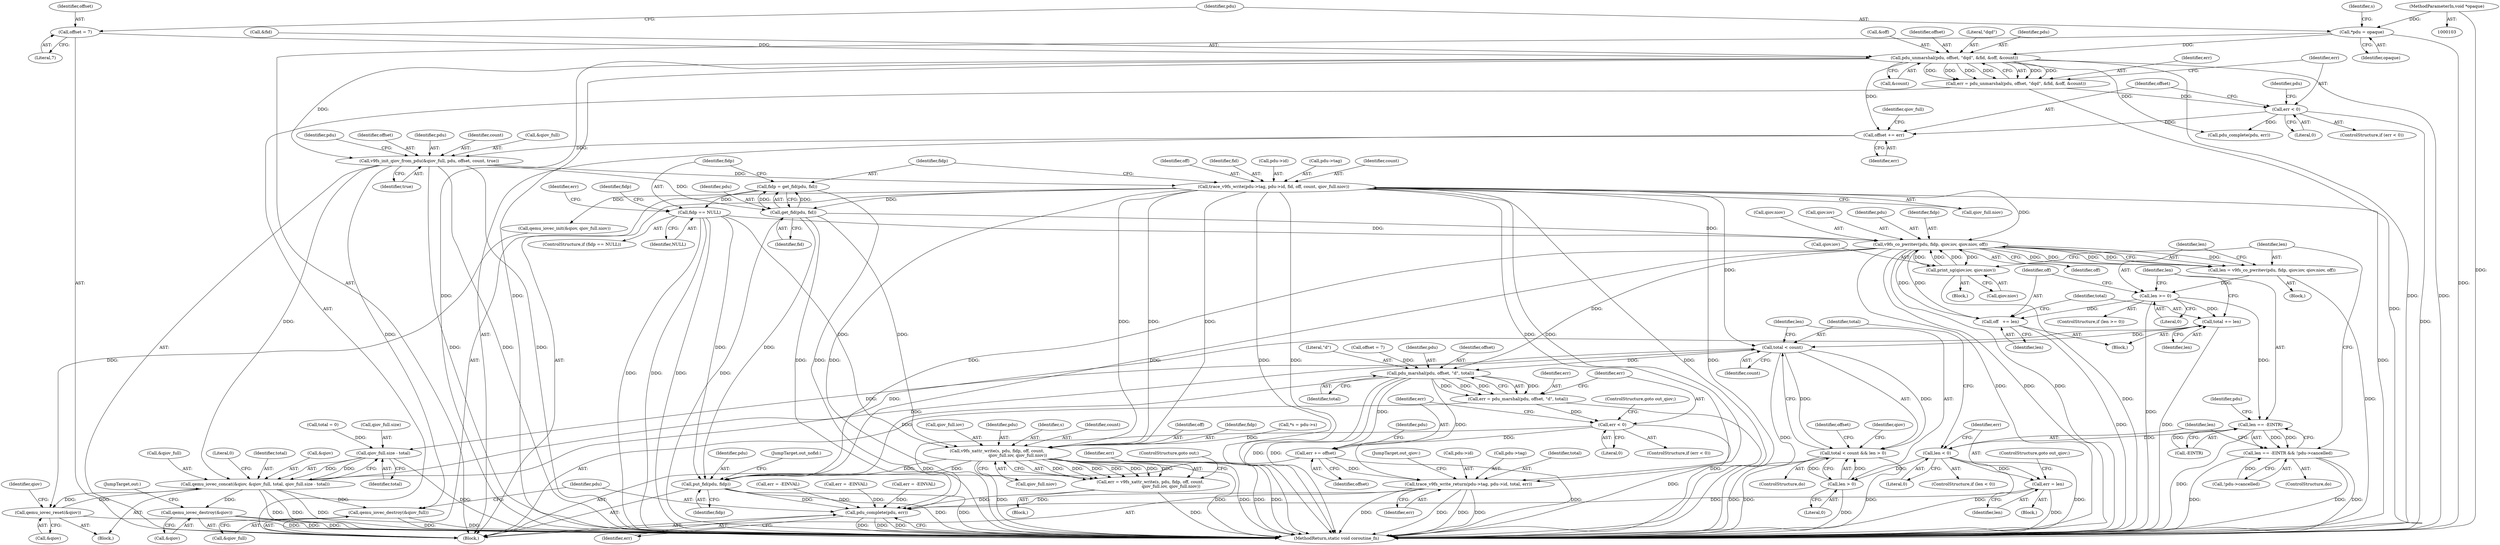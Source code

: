 digraph "0_qemu_fdfcc9aeea1492f4b819a24c94dfb678145b1bf9@pointer" {
"1000179" [label="(Call,fidp = get_fid(pdu, fid))"];
"1000181" [label="(Call,get_fid(pdu, fid))"];
"1000159" [label="(Call,v9fs_init_qiov_from_pdu(&qiov_full, pdu, offset, count, true))"];
"1000137" [label="(Call,pdu_unmarshal(pdu, offset, \"dqd\", &fid, &off, &count))"];
"1000124" [label="(Call,*pdu = opaque)"];
"1000104" [label="(MethodParameterIn,void *opaque)"];
"1000119" [label="(Call,offset = 7)"];
"1000156" [label="(Call,offset += err)"];
"1000148" [label="(Call,err < 0)"];
"1000135" [label="(Call,err = pdu_unmarshal(pdu, offset, \"dqd\", &fid, &off, &count))"];
"1000166" [label="(Call,trace_v9fs_write(pdu->tag, pdu->id, fid, off, count, qiov_full.niov))"];
"1000185" [label="(Call,fidp == NULL)"];
"1000226" [label="(Call,v9fs_xattr_write(s, pdu, fidp, off, count,\n                               qiov_full.iov, qiov_full.niov))"];
"1000224" [label="(Call,err = v9fs_xattr_write(s, pdu, fidp, off, count,\n                               qiov_full.iov, qiov_full.niov))"];
"1000368" [label="(Call,pdu_complete(pdu, err))"];
"1000361" [label="(Call,put_fid(pdu, fidp))"];
"1000282" [label="(Call,v9fs_co_pwritev(pdu, fidp, qiov.iov, qiov.niov, off))"];
"1000271" [label="(Call,print_sg(qiov.iov, qiov.niov))"];
"1000280" [label="(Call,len = v9fs_co_pwritev(pdu, fidp, qiov.iov, qiov.niov, off))"];
"1000293" [label="(Call,len >= 0)"];
"1000297" [label="(Call,off   += len)"];
"1000300" [label="(Call,total += len)"];
"1000322" [label="(Call,total < count)"];
"1000263" [label="(Call,qiov_full.size - total)"];
"1000257" [label="(Call,qemu_iovec_concat(&qiov, &qiov_full, total, qiov_full.size - total))"];
"1000254" [label="(Call,qemu_iovec_reset(&qiov))"];
"1000357" [label="(Call,qemu_iovec_destroy(&qiov))"];
"1000365" [label="(Call,qemu_iovec_destroy(&qiov_full))"];
"1000321" [label="(Call,total < count && len > 0)"];
"1000333" [label="(Call,pdu_marshal(pdu, offset, \"d\", total))"];
"1000331" [label="(Call,err = pdu_marshal(pdu, offset, \"d\", total))"];
"1000339" [label="(Call,err < 0)"];
"1000344" [label="(Call,err += offset)"];
"1000347" [label="(Call,trace_v9fs_write_return(pdu->tag, pdu->id, total, err))"];
"1000304" [label="(Call,len == -EINTR)"];
"1000303" [label="(Call,len == -EINTR && !pdu->cancelled)"];
"1000313" [label="(Call,len < 0)"];
"1000317" [label="(Call,err = len)"];
"1000325" [label="(Call,len > 0)"];
"1000292" [label="(ControlStructure,if (len >= 0))"];
"1000182" [label="(Identifier,pdu)"];
"1000326" [label="(Identifier,len)"];
"1000128" [label="(Call,*s = pdu->s)"];
"1000349" [label="(Identifier,pdu)"];
"1000315" [label="(Literal,0)"];
"1000258" [label="(Call,&qiov)"];
"1000362" [label="(Identifier,pdu)"];
"1000186" [label="(Identifier,fidp)"];
"1000257" [label="(Call,qemu_iovec_concat(&qiov, &qiov_full, total, qiov_full.size - total))"];
"1000232" [label="(Call,qiov_full.iov)"];
"1000314" [label="(Identifier,len)"];
"1000137" [label="(Call,pdu_unmarshal(pdu, offset, \"dqd\", &fid, &off, &count))"];
"1000270" [label="(Block,)"];
"1000301" [label="(Identifier,total)"];
"1000141" [label="(Call,&fid)"];
"1000156" [label="(Call,offset += err)"];
"1000271" [label="(Call,print_sg(qiov.iov, qiov.niov))"];
"1000346" [label="(Identifier,offset)"];
"1000211" [label="(Call,err = -EINVAL)"];
"1000124" [label="(Call,*pdu = opaque)"];
"1000344" [label="(Call,err += offset)"];
"1000162" [label="(Identifier,pdu)"];
"1000304" [label="(Call,len == -EINTR)"];
"1000228" [label="(Identifier,pdu)"];
"1000275" [label="(Call,qiov.niov)"];
"1000241" [label="(Call,err = -EINVAL)"];
"1000115" [label="(Call,total = 0)"];
"1000179" [label="(Call,fidp = get_fid(pdu, fid))"];
"1000306" [label="(Call,-EINTR)"];
"1000176" [label="(Call,qiov_full.niov)"];
"1000170" [label="(Call,pdu->id)"];
"1000313" [label="(Call,len < 0)"];
"1000145" [label="(Call,&count)"];
"1000356" [label="(JumpTarget,out_qiov:)"];
"1000328" [label="(Call,offset = 7)"];
"1000227" [label="(Identifier,s)"];
"1000325" [label="(Call,len > 0)"];
"1000126" [label="(Identifier,opaque)"];
"1000321" [label="(Call,total < count && len > 0)"];
"1000319" [label="(Identifier,len)"];
"1000334" [label="(Identifier,pdu)"];
"1000335" [label="(Identifier,offset)"];
"1000143" [label="(Call,&off)"];
"1000371" [label="(MethodReturn,static void coroutine_fn)"];
"1000167" [label="(Call,pdu->tag)"];
"1000291" [label="(Identifier,off)"];
"1000297" [label="(Call,off   += len)"];
"1000252" [label="(ControlStructure,do)"];
"1000256" [label="(Identifier,qiov)"];
"1000331" [label="(Call,err = pdu_marshal(pdu, offset, \"d\", total))"];
"1000323" [label="(Identifier,total)"];
"1000189" [label="(Call,err = -EINVAL)"];
"1000340" [label="(Identifier,err)"];
"1000120" [label="(Identifier,offset)"];
"1000161" [label="(Identifier,qiov_full)"];
"1000164" [label="(Identifier,count)"];
"1000119" [label="(Call,offset = 7)"];
"1000136" [label="(Identifier,err)"];
"1000160" [label="(Call,&qiov_full)"];
"1000308" [label="(Call,!pdu->cancelled)"];
"1000264" [label="(Call,qiov_full.size)"];
"1000341" [label="(Literal,0)"];
"1000168" [label="(Identifier,pdu)"];
"1000149" [label="(Identifier,err)"];
"1000272" [label="(Call,qiov.iov)"];
"1000226" [label="(Call,v9fs_xattr_write(s, pdu, fidp, off, count,\n                               qiov_full.iov, qiov_full.niov))"];
"1000365" [label="(Call,qemu_iovec_destroy(&qiov_full))"];
"1000263" [label="(Call,qiov_full.size - total)"];
"1000288" [label="(Call,qiov.niov)"];
"1000343" [label="(ControlStructure,goto out_qiov;)"];
"1000260" [label="(Call,&qiov_full)"];
"1000231" [label="(Identifier,count)"];
"1000361" [label="(Call,put_fid(pdu, fidp))"];
"1000310" [label="(Identifier,pdu)"];
"1000351" [label="(Call,pdu->id)"];
"1000318" [label="(Identifier,err)"];
"1000296" [label="(Block,)"];
"1000285" [label="(Call,qiov.iov)"];
"1000279" [label="(Block,)"];
"1000348" [label="(Call,pdu->tag)"];
"1000175" [label="(Identifier,count)"];
"1000370" [label="(Identifier,err)"];
"1000224" [label="(Call,err = v9fs_xattr_write(s, pdu, fidp, off, count,\n                               qiov_full.iov, qiov_full.niov))"];
"1000345" [label="(Identifier,err)"];
"1000281" [label="(Identifier,len)"];
"1000294" [label="(Identifier,len)"];
"1000366" [label="(Call,&qiov_full)"];
"1000360" [label="(JumpTarget,out:)"];
"1000157" [label="(Identifier,offset)"];
"1000303" [label="(Call,len == -EINTR && !pdu->cancelled)"];
"1000104" [label="(MethodParameterIn,void *opaque)"];
"1000305" [label="(Identifier,len)"];
"1000190" [label="(Identifier,err)"];
"1000337" [label="(Identifier,total)"];
"1000148" [label="(Call,err < 0)"];
"1000147" [label="(ControlStructure,if (err < 0))"];
"1000354" [label="(Identifier,total)"];
"1000230" [label="(Identifier,off)"];
"1000299" [label="(Identifier,len)"];
"1000183" [label="(Identifier,fid)"];
"1000320" [label="(ControlStructure,goto out_qiov;)"];
"1000153" [label="(Identifier,pdu)"];
"1000300" [label="(Call,total += len)"];
"1000282" [label="(Call,v9fs_co_pwritev(pdu, fidp, qiov.iov, qiov.niov, off))"];
"1000347" [label="(Call,trace_v9fs_write_return(pdu->tag, pdu->id, total, err))"];
"1000269" [label="(Literal,0)"];
"1000253" [label="(Block,)"];
"1000329" [label="(Identifier,offset)"];
"1000338" [label="(ControlStructure,if (err < 0))"];
"1000358" [label="(Call,&qiov)"];
"1000283" [label="(Identifier,pdu)"];
"1000368" [label="(Call,pdu_complete(pdu, err))"];
"1000280" [label="(Call,len = v9fs_co_pwritev(pdu, fidp, qiov.iov, qiov.niov, off))"];
"1000152" [label="(Call,pdu_complete(pdu, err))"];
"1000174" [label="(Identifier,off)"];
"1000317" [label="(Call,err = len)"];
"1000105" [label="(Block,)"];
"1000150" [label="(Literal,0)"];
"1000336" [label="(Literal,\"d\")"];
"1000259" [label="(Identifier,qiov)"];
"1000158" [label="(Identifier,err)"];
"1000262" [label="(Identifier,total)"];
"1000121" [label="(Literal,7)"];
"1000324" [label="(Identifier,count)"];
"1000369" [label="(Identifier,pdu)"];
"1000364" [label="(JumpTarget,out_nofid:)"];
"1000254" [label="(Call,qemu_iovec_reset(&qiov))"];
"1000278" [label="(ControlStructure,do)"];
"1000327" [label="(Literal,0)"];
"1000139" [label="(Identifier,offset)"];
"1000166" [label="(Call,trace_v9fs_write(pdu->tag, pdu->id, fid, off, count, qiov_full.niov))"];
"1000197" [label="(Identifier,fidp)"];
"1000355" [label="(Identifier,err)"];
"1000316" [label="(Block,)"];
"1000246" [label="(Call,qemu_iovec_init(&qiov, qiov_full.niov))"];
"1000267" [label="(Identifier,total)"];
"1000223" [label="(Block,)"];
"1000332" [label="(Identifier,err)"];
"1000180" [label="(Identifier,fidp)"];
"1000284" [label="(Identifier,fidp)"];
"1000225" [label="(Identifier,err)"];
"1000295" [label="(Literal,0)"];
"1000140" [label="(Literal,\"dqd\")"];
"1000165" [label="(Identifier,true)"];
"1000184" [label="(ControlStructure,if (fidp == NULL))"];
"1000138" [label="(Identifier,pdu)"];
"1000135" [label="(Call,err = pdu_unmarshal(pdu, offset, \"dqd\", &fid, &off, &count))"];
"1000298" [label="(Identifier,off)"];
"1000312" [label="(ControlStructure,if (len < 0))"];
"1000129" [label="(Identifier,s)"];
"1000229" [label="(Identifier,fidp)"];
"1000159" [label="(Call,v9fs_init_qiov_from_pdu(&qiov_full, pdu, offset, count, true))"];
"1000125" [label="(Identifier,pdu)"];
"1000187" [label="(Identifier,NULL)"];
"1000293" [label="(Call,len >= 0)"];
"1000255" [label="(Call,&qiov)"];
"1000163" [label="(Identifier,offset)"];
"1000322" [label="(Call,total < count)"];
"1000235" [label="(Call,qiov_full.niov)"];
"1000238" [label="(ControlStructure,goto out;)"];
"1000357" [label="(Call,qemu_iovec_destroy(&qiov))"];
"1000173" [label="(Identifier,fid)"];
"1000333" [label="(Call,pdu_marshal(pdu, offset, \"d\", total))"];
"1000339" [label="(Call,err < 0)"];
"1000185" [label="(Call,fidp == NULL)"];
"1000363" [label="(Identifier,fidp)"];
"1000302" [label="(Identifier,len)"];
"1000181" [label="(Call,get_fid(pdu, fid))"];
"1000179" -> "1000105"  [label="AST: "];
"1000179" -> "1000181"  [label="CFG: "];
"1000180" -> "1000179"  [label="AST: "];
"1000181" -> "1000179"  [label="AST: "];
"1000186" -> "1000179"  [label="CFG: "];
"1000179" -> "1000371"  [label="DDG: "];
"1000181" -> "1000179"  [label="DDG: "];
"1000181" -> "1000179"  [label="DDG: "];
"1000179" -> "1000185"  [label="DDG: "];
"1000181" -> "1000183"  [label="CFG: "];
"1000182" -> "1000181"  [label="AST: "];
"1000183" -> "1000181"  [label="AST: "];
"1000181" -> "1000371"  [label="DDG: "];
"1000159" -> "1000181"  [label="DDG: "];
"1000166" -> "1000181"  [label="DDG: "];
"1000181" -> "1000226"  [label="DDG: "];
"1000181" -> "1000282"  [label="DDG: "];
"1000181" -> "1000361"  [label="DDG: "];
"1000181" -> "1000368"  [label="DDG: "];
"1000159" -> "1000105"  [label="AST: "];
"1000159" -> "1000165"  [label="CFG: "];
"1000160" -> "1000159"  [label="AST: "];
"1000162" -> "1000159"  [label="AST: "];
"1000163" -> "1000159"  [label="AST: "];
"1000164" -> "1000159"  [label="AST: "];
"1000165" -> "1000159"  [label="AST: "];
"1000168" -> "1000159"  [label="CFG: "];
"1000159" -> "1000371"  [label="DDG: "];
"1000159" -> "1000371"  [label="DDG: "];
"1000159" -> "1000371"  [label="DDG: "];
"1000137" -> "1000159"  [label="DDG: "];
"1000156" -> "1000159"  [label="DDG: "];
"1000159" -> "1000166"  [label="DDG: "];
"1000159" -> "1000257"  [label="DDG: "];
"1000159" -> "1000365"  [label="DDG: "];
"1000137" -> "1000135"  [label="AST: "];
"1000137" -> "1000145"  [label="CFG: "];
"1000138" -> "1000137"  [label="AST: "];
"1000139" -> "1000137"  [label="AST: "];
"1000140" -> "1000137"  [label="AST: "];
"1000141" -> "1000137"  [label="AST: "];
"1000143" -> "1000137"  [label="AST: "];
"1000145" -> "1000137"  [label="AST: "];
"1000135" -> "1000137"  [label="CFG: "];
"1000137" -> "1000371"  [label="DDG: "];
"1000137" -> "1000371"  [label="DDG: "];
"1000137" -> "1000371"  [label="DDG: "];
"1000137" -> "1000371"  [label="DDG: "];
"1000137" -> "1000135"  [label="DDG: "];
"1000137" -> "1000135"  [label="DDG: "];
"1000137" -> "1000135"  [label="DDG: "];
"1000137" -> "1000135"  [label="DDG: "];
"1000137" -> "1000135"  [label="DDG: "];
"1000137" -> "1000135"  [label="DDG: "];
"1000124" -> "1000137"  [label="DDG: "];
"1000119" -> "1000137"  [label="DDG: "];
"1000137" -> "1000152"  [label="DDG: "];
"1000137" -> "1000156"  [label="DDG: "];
"1000124" -> "1000105"  [label="AST: "];
"1000124" -> "1000126"  [label="CFG: "];
"1000125" -> "1000124"  [label="AST: "];
"1000126" -> "1000124"  [label="AST: "];
"1000129" -> "1000124"  [label="CFG: "];
"1000124" -> "1000371"  [label="DDG: "];
"1000104" -> "1000124"  [label="DDG: "];
"1000104" -> "1000103"  [label="AST: "];
"1000104" -> "1000371"  [label="DDG: "];
"1000119" -> "1000105"  [label="AST: "];
"1000119" -> "1000121"  [label="CFG: "];
"1000120" -> "1000119"  [label="AST: "];
"1000121" -> "1000119"  [label="AST: "];
"1000125" -> "1000119"  [label="CFG: "];
"1000156" -> "1000105"  [label="AST: "];
"1000156" -> "1000158"  [label="CFG: "];
"1000157" -> "1000156"  [label="AST: "];
"1000158" -> "1000156"  [label="AST: "];
"1000161" -> "1000156"  [label="CFG: "];
"1000148" -> "1000156"  [label="DDG: "];
"1000148" -> "1000147"  [label="AST: "];
"1000148" -> "1000150"  [label="CFG: "];
"1000149" -> "1000148"  [label="AST: "];
"1000150" -> "1000148"  [label="AST: "];
"1000153" -> "1000148"  [label="CFG: "];
"1000157" -> "1000148"  [label="CFG: "];
"1000148" -> "1000371"  [label="DDG: "];
"1000135" -> "1000148"  [label="DDG: "];
"1000148" -> "1000152"  [label="DDG: "];
"1000135" -> "1000105"  [label="AST: "];
"1000136" -> "1000135"  [label="AST: "];
"1000149" -> "1000135"  [label="CFG: "];
"1000135" -> "1000371"  [label="DDG: "];
"1000166" -> "1000105"  [label="AST: "];
"1000166" -> "1000176"  [label="CFG: "];
"1000167" -> "1000166"  [label="AST: "];
"1000170" -> "1000166"  [label="AST: "];
"1000173" -> "1000166"  [label="AST: "];
"1000174" -> "1000166"  [label="AST: "];
"1000175" -> "1000166"  [label="AST: "];
"1000176" -> "1000166"  [label="AST: "];
"1000180" -> "1000166"  [label="CFG: "];
"1000166" -> "1000371"  [label="DDG: "];
"1000166" -> "1000371"  [label="DDG: "];
"1000166" -> "1000371"  [label="DDG: "];
"1000166" -> "1000371"  [label="DDG: "];
"1000166" -> "1000371"  [label="DDG: "];
"1000166" -> "1000371"  [label="DDG: "];
"1000166" -> "1000226"  [label="DDG: "];
"1000166" -> "1000226"  [label="DDG: "];
"1000166" -> "1000226"  [label="DDG: "];
"1000166" -> "1000246"  [label="DDG: "];
"1000166" -> "1000282"  [label="DDG: "];
"1000166" -> "1000322"  [label="DDG: "];
"1000166" -> "1000347"  [label="DDG: "];
"1000166" -> "1000347"  [label="DDG: "];
"1000185" -> "1000184"  [label="AST: "];
"1000185" -> "1000187"  [label="CFG: "];
"1000186" -> "1000185"  [label="AST: "];
"1000187" -> "1000185"  [label="AST: "];
"1000190" -> "1000185"  [label="CFG: "];
"1000197" -> "1000185"  [label="CFG: "];
"1000185" -> "1000371"  [label="DDG: "];
"1000185" -> "1000371"  [label="DDG: "];
"1000185" -> "1000371"  [label="DDG: "];
"1000185" -> "1000226"  [label="DDG: "];
"1000185" -> "1000282"  [label="DDG: "];
"1000185" -> "1000361"  [label="DDG: "];
"1000226" -> "1000224"  [label="AST: "];
"1000226" -> "1000235"  [label="CFG: "];
"1000227" -> "1000226"  [label="AST: "];
"1000228" -> "1000226"  [label="AST: "];
"1000229" -> "1000226"  [label="AST: "];
"1000230" -> "1000226"  [label="AST: "];
"1000231" -> "1000226"  [label="AST: "];
"1000232" -> "1000226"  [label="AST: "];
"1000235" -> "1000226"  [label="AST: "];
"1000224" -> "1000226"  [label="CFG: "];
"1000226" -> "1000371"  [label="DDG: "];
"1000226" -> "1000371"  [label="DDG: "];
"1000226" -> "1000371"  [label="DDG: "];
"1000226" -> "1000371"  [label="DDG: "];
"1000226" -> "1000371"  [label="DDG: "];
"1000226" -> "1000224"  [label="DDG: "];
"1000226" -> "1000224"  [label="DDG: "];
"1000226" -> "1000224"  [label="DDG: "];
"1000226" -> "1000224"  [label="DDG: "];
"1000226" -> "1000224"  [label="DDG: "];
"1000226" -> "1000224"  [label="DDG: "];
"1000226" -> "1000224"  [label="DDG: "];
"1000128" -> "1000226"  [label="DDG: "];
"1000226" -> "1000361"  [label="DDG: "];
"1000226" -> "1000361"  [label="DDG: "];
"1000224" -> "1000223"  [label="AST: "];
"1000225" -> "1000224"  [label="AST: "];
"1000238" -> "1000224"  [label="CFG: "];
"1000224" -> "1000371"  [label="DDG: "];
"1000224" -> "1000368"  [label="DDG: "];
"1000368" -> "1000105"  [label="AST: "];
"1000368" -> "1000370"  [label="CFG: "];
"1000369" -> "1000368"  [label="AST: "];
"1000370" -> "1000368"  [label="AST: "];
"1000371" -> "1000368"  [label="CFG: "];
"1000368" -> "1000371"  [label="DDG: "];
"1000368" -> "1000371"  [label="DDG: "];
"1000368" -> "1000371"  [label="DDG: "];
"1000361" -> "1000368"  [label="DDG: "];
"1000211" -> "1000368"  [label="DDG: "];
"1000339" -> "1000368"  [label="DDG: "];
"1000241" -> "1000368"  [label="DDG: "];
"1000347" -> "1000368"  [label="DDG: "];
"1000189" -> "1000368"  [label="DDG: "];
"1000317" -> "1000368"  [label="DDG: "];
"1000361" -> "1000105"  [label="AST: "];
"1000361" -> "1000363"  [label="CFG: "];
"1000362" -> "1000361"  [label="AST: "];
"1000363" -> "1000361"  [label="AST: "];
"1000364" -> "1000361"  [label="CFG: "];
"1000361" -> "1000371"  [label="DDG: "];
"1000361" -> "1000371"  [label="DDG: "];
"1000333" -> "1000361"  [label="DDG: "];
"1000282" -> "1000361"  [label="DDG: "];
"1000282" -> "1000361"  [label="DDG: "];
"1000282" -> "1000280"  [label="AST: "];
"1000282" -> "1000291"  [label="CFG: "];
"1000283" -> "1000282"  [label="AST: "];
"1000284" -> "1000282"  [label="AST: "];
"1000285" -> "1000282"  [label="AST: "];
"1000288" -> "1000282"  [label="AST: "];
"1000291" -> "1000282"  [label="AST: "];
"1000280" -> "1000282"  [label="CFG: "];
"1000282" -> "1000371"  [label="DDG: "];
"1000282" -> "1000371"  [label="DDG: "];
"1000282" -> "1000371"  [label="DDG: "];
"1000282" -> "1000271"  [label="DDG: "];
"1000282" -> "1000271"  [label="DDG: "];
"1000282" -> "1000280"  [label="DDG: "];
"1000282" -> "1000280"  [label="DDG: "];
"1000282" -> "1000280"  [label="DDG: "];
"1000282" -> "1000280"  [label="DDG: "];
"1000282" -> "1000280"  [label="DDG: "];
"1000271" -> "1000282"  [label="DDG: "];
"1000271" -> "1000282"  [label="DDG: "];
"1000297" -> "1000282"  [label="DDG: "];
"1000282" -> "1000297"  [label="DDG: "];
"1000282" -> "1000333"  [label="DDG: "];
"1000271" -> "1000270"  [label="AST: "];
"1000271" -> "1000275"  [label="CFG: "];
"1000272" -> "1000271"  [label="AST: "];
"1000275" -> "1000271"  [label="AST: "];
"1000281" -> "1000271"  [label="CFG: "];
"1000271" -> "1000371"  [label="DDG: "];
"1000280" -> "1000279"  [label="AST: "];
"1000281" -> "1000280"  [label="AST: "];
"1000294" -> "1000280"  [label="CFG: "];
"1000280" -> "1000371"  [label="DDG: "];
"1000280" -> "1000293"  [label="DDG: "];
"1000293" -> "1000292"  [label="AST: "];
"1000293" -> "1000295"  [label="CFG: "];
"1000294" -> "1000293"  [label="AST: "];
"1000295" -> "1000293"  [label="AST: "];
"1000305" -> "1000293"  [label="CFG: "];
"1000298" -> "1000293"  [label="CFG: "];
"1000293" -> "1000371"  [label="DDG: "];
"1000293" -> "1000297"  [label="DDG: "];
"1000293" -> "1000300"  [label="DDG: "];
"1000293" -> "1000304"  [label="DDG: "];
"1000297" -> "1000296"  [label="AST: "];
"1000297" -> "1000299"  [label="CFG: "];
"1000298" -> "1000297"  [label="AST: "];
"1000299" -> "1000297"  [label="AST: "];
"1000301" -> "1000297"  [label="CFG: "];
"1000297" -> "1000371"  [label="DDG: "];
"1000300" -> "1000296"  [label="AST: "];
"1000300" -> "1000302"  [label="CFG: "];
"1000301" -> "1000300"  [label="AST: "];
"1000302" -> "1000300"  [label="AST: "];
"1000305" -> "1000300"  [label="CFG: "];
"1000300" -> "1000371"  [label="DDG: "];
"1000257" -> "1000300"  [label="DDG: "];
"1000300" -> "1000322"  [label="DDG: "];
"1000322" -> "1000321"  [label="AST: "];
"1000322" -> "1000324"  [label="CFG: "];
"1000323" -> "1000322"  [label="AST: "];
"1000324" -> "1000322"  [label="AST: "];
"1000326" -> "1000322"  [label="CFG: "];
"1000321" -> "1000322"  [label="CFG: "];
"1000322" -> "1000371"  [label="DDG: "];
"1000322" -> "1000263"  [label="DDG: "];
"1000322" -> "1000321"  [label="DDG: "];
"1000322" -> "1000321"  [label="DDG: "];
"1000257" -> "1000322"  [label="DDG: "];
"1000322" -> "1000333"  [label="DDG: "];
"1000263" -> "1000257"  [label="AST: "];
"1000263" -> "1000267"  [label="CFG: "];
"1000264" -> "1000263"  [label="AST: "];
"1000267" -> "1000263"  [label="AST: "];
"1000257" -> "1000263"  [label="CFG: "];
"1000263" -> "1000371"  [label="DDG: "];
"1000263" -> "1000257"  [label="DDG: "];
"1000263" -> "1000257"  [label="DDG: "];
"1000115" -> "1000263"  [label="DDG: "];
"1000257" -> "1000253"  [label="AST: "];
"1000258" -> "1000257"  [label="AST: "];
"1000260" -> "1000257"  [label="AST: "];
"1000262" -> "1000257"  [label="AST: "];
"1000269" -> "1000257"  [label="CFG: "];
"1000257" -> "1000371"  [label="DDG: "];
"1000257" -> "1000371"  [label="DDG: "];
"1000257" -> "1000371"  [label="DDG: "];
"1000257" -> "1000254"  [label="DDG: "];
"1000254" -> "1000257"  [label="DDG: "];
"1000257" -> "1000357"  [label="DDG: "];
"1000257" -> "1000365"  [label="DDG: "];
"1000254" -> "1000253"  [label="AST: "];
"1000254" -> "1000255"  [label="CFG: "];
"1000255" -> "1000254"  [label="AST: "];
"1000259" -> "1000254"  [label="CFG: "];
"1000254" -> "1000371"  [label="DDG: "];
"1000246" -> "1000254"  [label="DDG: "];
"1000357" -> "1000105"  [label="AST: "];
"1000357" -> "1000358"  [label="CFG: "];
"1000358" -> "1000357"  [label="AST: "];
"1000360" -> "1000357"  [label="CFG: "];
"1000357" -> "1000371"  [label="DDG: "];
"1000357" -> "1000371"  [label="DDG: "];
"1000365" -> "1000105"  [label="AST: "];
"1000365" -> "1000366"  [label="CFG: "];
"1000366" -> "1000365"  [label="AST: "];
"1000369" -> "1000365"  [label="CFG: "];
"1000365" -> "1000371"  [label="DDG: "];
"1000365" -> "1000371"  [label="DDG: "];
"1000321" -> "1000252"  [label="AST: "];
"1000321" -> "1000325"  [label="CFG: "];
"1000325" -> "1000321"  [label="AST: "];
"1000256" -> "1000321"  [label="CFG: "];
"1000329" -> "1000321"  [label="CFG: "];
"1000321" -> "1000371"  [label="DDG: "];
"1000321" -> "1000371"  [label="DDG: "];
"1000321" -> "1000371"  [label="DDG: "];
"1000325" -> "1000321"  [label="DDG: "];
"1000325" -> "1000321"  [label="DDG: "];
"1000333" -> "1000331"  [label="AST: "];
"1000333" -> "1000337"  [label="CFG: "];
"1000334" -> "1000333"  [label="AST: "];
"1000335" -> "1000333"  [label="AST: "];
"1000336" -> "1000333"  [label="AST: "];
"1000337" -> "1000333"  [label="AST: "];
"1000331" -> "1000333"  [label="CFG: "];
"1000333" -> "1000371"  [label="DDG: "];
"1000333" -> "1000371"  [label="DDG: "];
"1000333" -> "1000331"  [label="DDG: "];
"1000333" -> "1000331"  [label="DDG: "];
"1000333" -> "1000331"  [label="DDG: "];
"1000333" -> "1000331"  [label="DDG: "];
"1000328" -> "1000333"  [label="DDG: "];
"1000333" -> "1000344"  [label="DDG: "];
"1000333" -> "1000347"  [label="DDG: "];
"1000331" -> "1000105"  [label="AST: "];
"1000332" -> "1000331"  [label="AST: "];
"1000340" -> "1000331"  [label="CFG: "];
"1000331" -> "1000371"  [label="DDG: "];
"1000331" -> "1000339"  [label="DDG: "];
"1000339" -> "1000338"  [label="AST: "];
"1000339" -> "1000341"  [label="CFG: "];
"1000340" -> "1000339"  [label="AST: "];
"1000341" -> "1000339"  [label="AST: "];
"1000343" -> "1000339"  [label="CFG: "];
"1000345" -> "1000339"  [label="CFG: "];
"1000339" -> "1000371"  [label="DDG: "];
"1000339" -> "1000344"  [label="DDG: "];
"1000344" -> "1000105"  [label="AST: "];
"1000344" -> "1000346"  [label="CFG: "];
"1000345" -> "1000344"  [label="AST: "];
"1000346" -> "1000344"  [label="AST: "];
"1000349" -> "1000344"  [label="CFG: "];
"1000344" -> "1000371"  [label="DDG: "];
"1000344" -> "1000347"  [label="DDG: "];
"1000347" -> "1000105"  [label="AST: "];
"1000347" -> "1000355"  [label="CFG: "];
"1000348" -> "1000347"  [label="AST: "];
"1000351" -> "1000347"  [label="AST: "];
"1000354" -> "1000347"  [label="AST: "];
"1000355" -> "1000347"  [label="AST: "];
"1000356" -> "1000347"  [label="CFG: "];
"1000347" -> "1000371"  [label="DDG: "];
"1000347" -> "1000371"  [label="DDG: "];
"1000347" -> "1000371"  [label="DDG: "];
"1000347" -> "1000371"  [label="DDG: "];
"1000304" -> "1000303"  [label="AST: "];
"1000304" -> "1000306"  [label="CFG: "];
"1000305" -> "1000304"  [label="AST: "];
"1000306" -> "1000304"  [label="AST: "];
"1000310" -> "1000304"  [label="CFG: "];
"1000303" -> "1000304"  [label="CFG: "];
"1000304" -> "1000371"  [label="DDG: "];
"1000304" -> "1000303"  [label="DDG: "];
"1000304" -> "1000303"  [label="DDG: "];
"1000306" -> "1000304"  [label="DDG: "];
"1000304" -> "1000313"  [label="DDG: "];
"1000303" -> "1000278"  [label="AST: "];
"1000303" -> "1000308"  [label="CFG: "];
"1000308" -> "1000303"  [label="AST: "];
"1000281" -> "1000303"  [label="CFG: "];
"1000314" -> "1000303"  [label="CFG: "];
"1000303" -> "1000371"  [label="DDG: "];
"1000303" -> "1000371"  [label="DDG: "];
"1000303" -> "1000371"  [label="DDG: "];
"1000308" -> "1000303"  [label="DDG: "];
"1000313" -> "1000312"  [label="AST: "];
"1000313" -> "1000315"  [label="CFG: "];
"1000314" -> "1000313"  [label="AST: "];
"1000315" -> "1000313"  [label="AST: "];
"1000323" -> "1000313"  [label="CFG: "];
"1000318" -> "1000313"  [label="CFG: "];
"1000313" -> "1000371"  [label="DDG: "];
"1000313" -> "1000371"  [label="DDG: "];
"1000313" -> "1000317"  [label="DDG: "];
"1000313" -> "1000325"  [label="DDG: "];
"1000317" -> "1000316"  [label="AST: "];
"1000317" -> "1000319"  [label="CFG: "];
"1000318" -> "1000317"  [label="AST: "];
"1000319" -> "1000317"  [label="AST: "];
"1000320" -> "1000317"  [label="CFG: "];
"1000317" -> "1000371"  [label="DDG: "];
"1000325" -> "1000327"  [label="CFG: "];
"1000326" -> "1000325"  [label="AST: "];
"1000327" -> "1000325"  [label="AST: "];
"1000325" -> "1000371"  [label="DDG: "];
}
